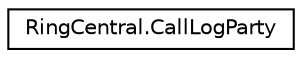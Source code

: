 digraph "Graphical Class Hierarchy"
{
 // LATEX_PDF_SIZE
  edge [fontname="Helvetica",fontsize="10",labelfontname="Helvetica",labelfontsize="10"];
  node [fontname="Helvetica",fontsize="10",shape=record];
  rankdir="LR";
  Node0 [label="RingCentral.CallLogParty",height=0.2,width=0.4,color="black", fillcolor="white", style="filled",URL="$classRingCentral_1_1CallLogParty.html",tooltip="Base schema for CallLogFromParty and CallLogToParty"];
}
